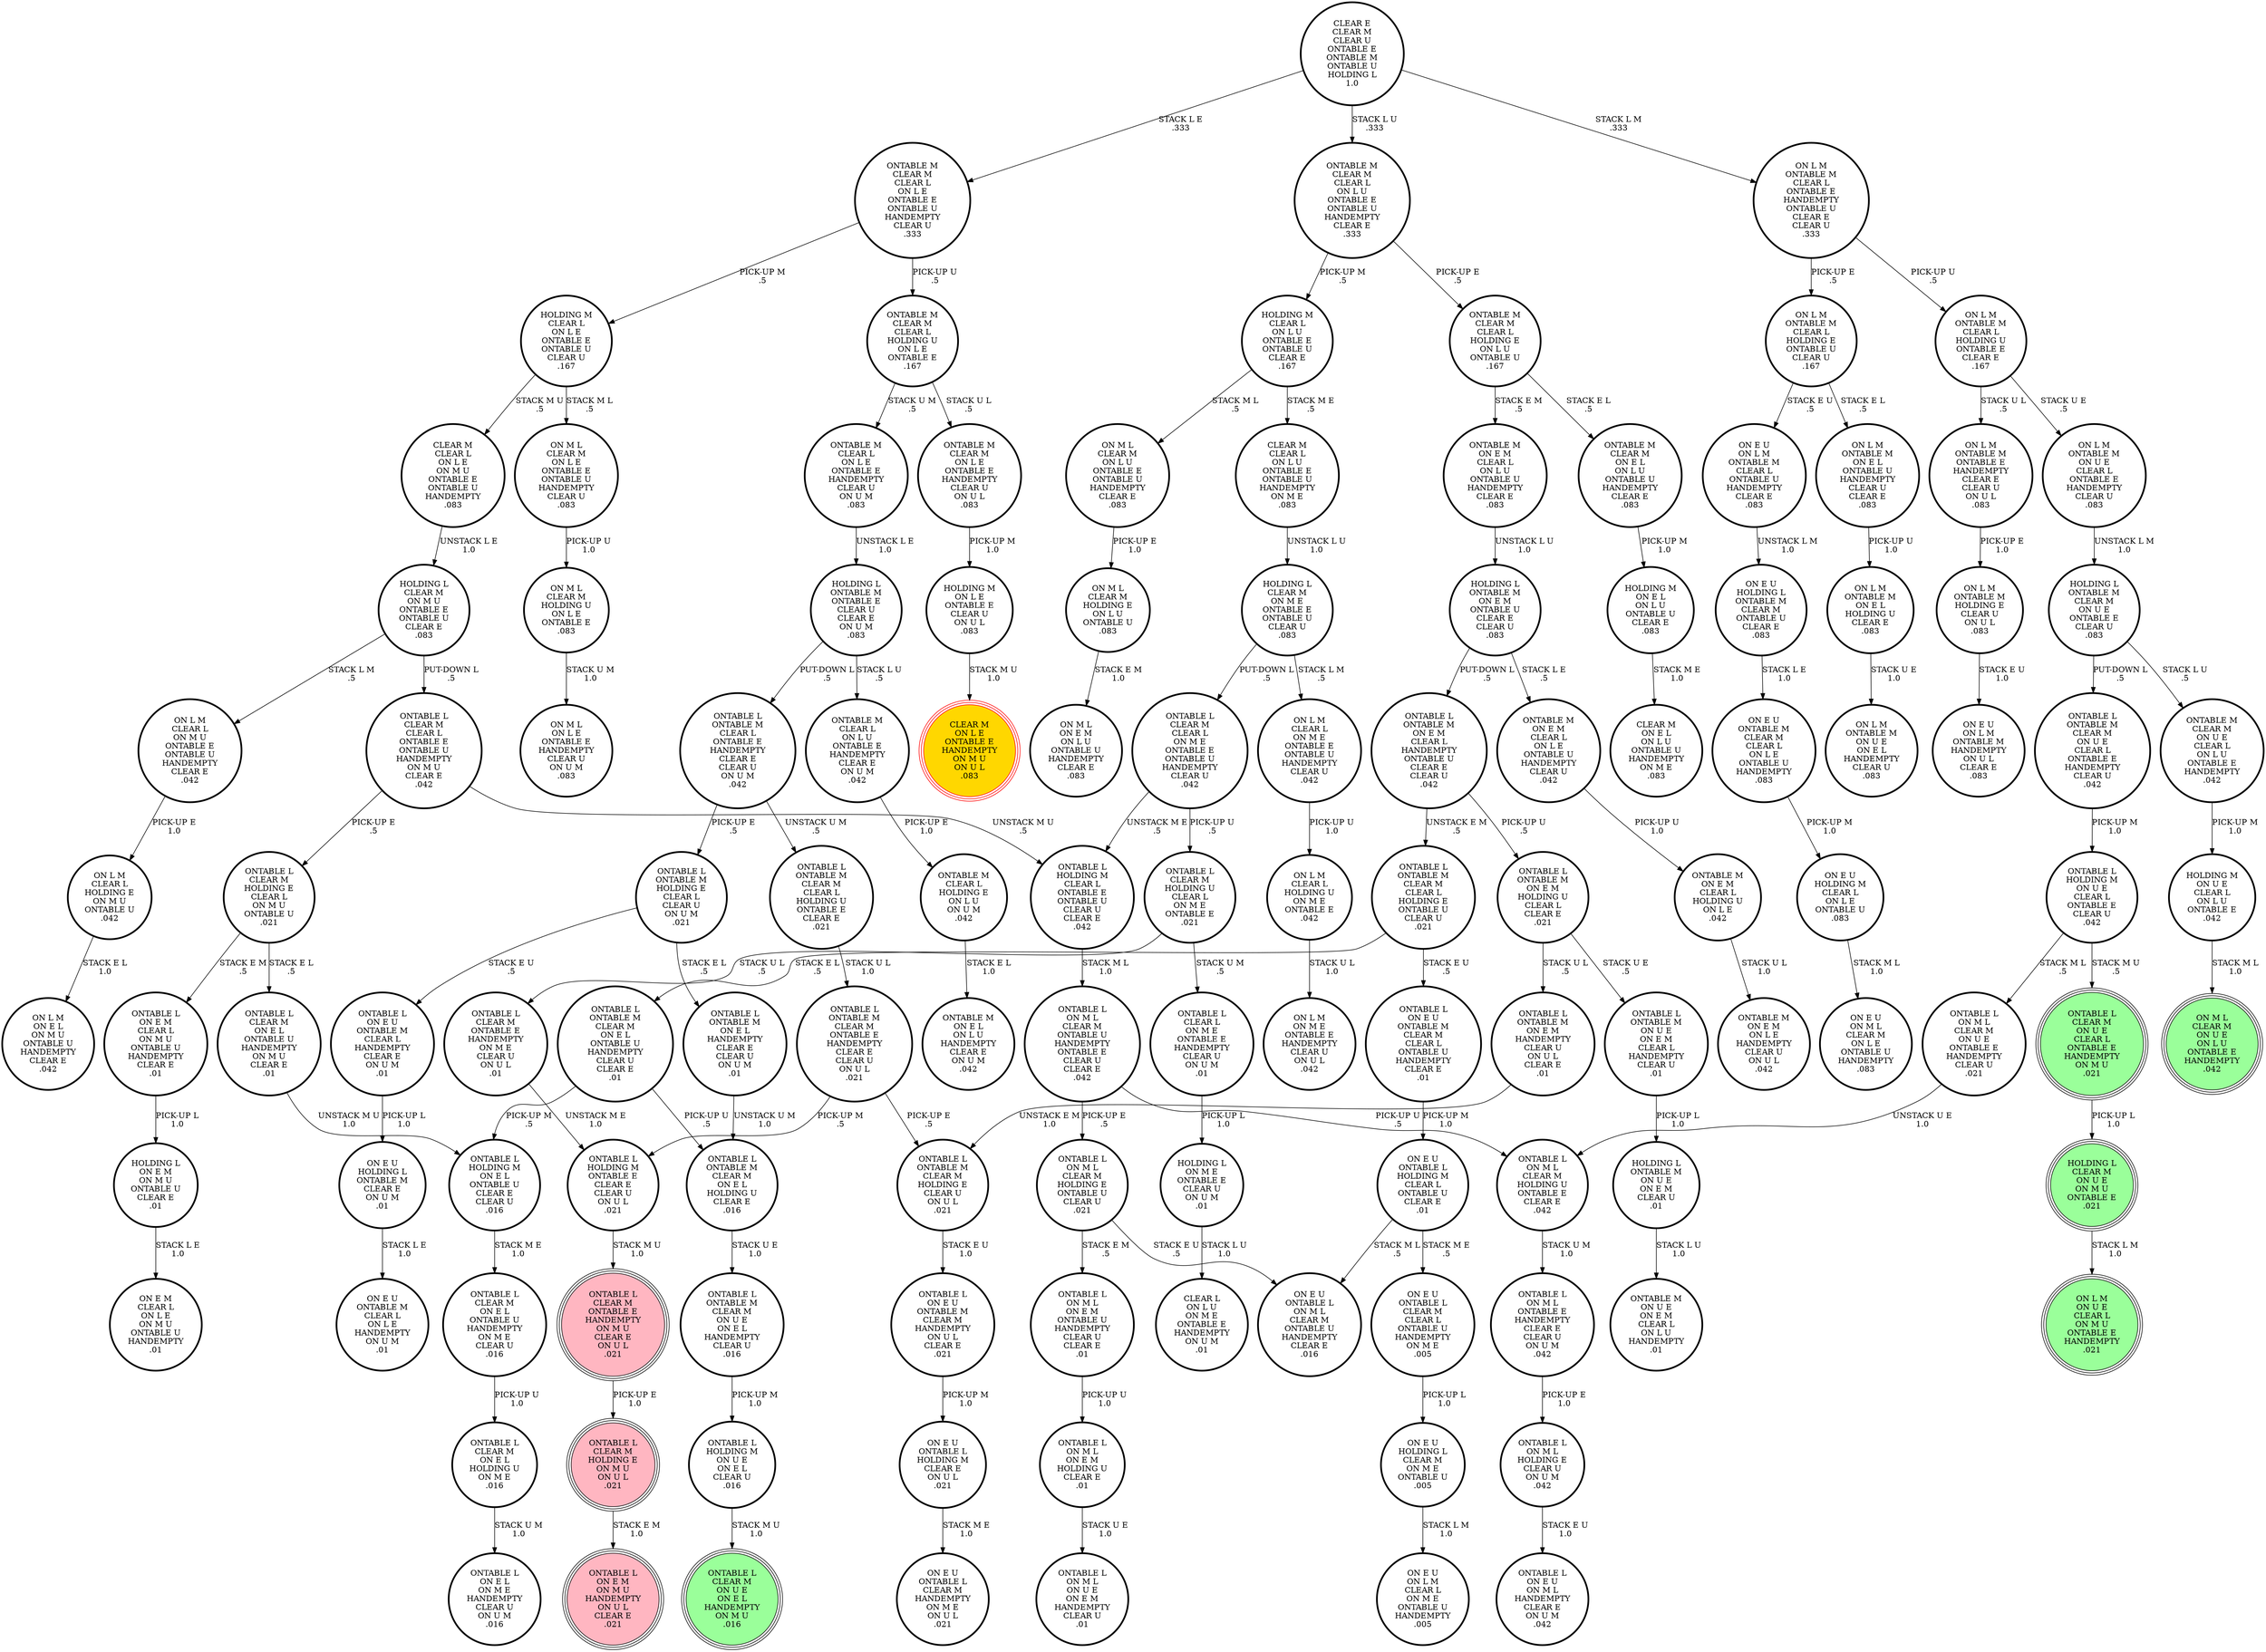 digraph {
"ONTABLE L\nCLEAR M\nCLEAR L\nONTABLE E\nONTABLE U\nHANDEMPTY\nON M U\nCLEAR E\n.042\n" -> "ONTABLE L\nHOLDING M\nCLEAR L\nONTABLE E\nONTABLE U\nCLEAR U\nCLEAR E\n.042\n"[label="UNSTACK M U\n.5\n"];
"ONTABLE L\nCLEAR M\nCLEAR L\nONTABLE E\nONTABLE U\nHANDEMPTY\nON M U\nCLEAR E\n.042\n" -> "ONTABLE L\nCLEAR M\nHOLDING E\nCLEAR L\nON M U\nONTABLE U\n.021\n"[label="PICK-UP E\n.5\n"];
"ONTABLE M\nCLEAR M\nCLEAR L\nHOLDING E\nON L U\nONTABLE U\n.167\n" -> "ONTABLE M\nON E M\nCLEAR L\nON L U\nONTABLE U\nHANDEMPTY\nCLEAR E\n.083\n"[label="STACK E M\n.5\n"];
"ONTABLE M\nCLEAR M\nCLEAR L\nHOLDING E\nON L U\nONTABLE U\n.167\n" -> "ONTABLE M\nCLEAR M\nON E L\nON L U\nONTABLE U\nHANDEMPTY\nCLEAR E\n.083\n"[label="STACK E L\n.5\n"];
"HOLDING L\nONTABLE M\nONTABLE E\nCLEAR U\nCLEAR E\nON U M\n.083\n" -> "ONTABLE M\nCLEAR L\nON L U\nONTABLE E\nHANDEMPTY\nCLEAR E\nON U M\n.042\n"[label="STACK L U\n.5\n"];
"HOLDING L\nONTABLE M\nONTABLE E\nCLEAR U\nCLEAR E\nON U M\n.083\n" -> "ONTABLE L\nONTABLE M\nCLEAR L\nONTABLE E\nHANDEMPTY\nCLEAR E\nCLEAR U\nON U M\n.042\n"[label="PUT-DOWN L\n.5\n"];
"ONTABLE L\nONTABLE M\nON E M\nHOLDING U\nCLEAR L\nCLEAR E\n.021\n" -> "ONTABLE L\nONTABLE M\nON U E\nON E M\nCLEAR L\nHANDEMPTY\nCLEAR U\n.01\n"[label="STACK U E\n.5\n"];
"ONTABLE L\nONTABLE M\nON E M\nHOLDING U\nCLEAR L\nCLEAR E\n.021\n" -> "ONTABLE L\nONTABLE M\nON E M\nHANDEMPTY\nCLEAR U\nON U L\nCLEAR E\n.01\n"[label="STACK U L\n.5\n"];
"ONTABLE L\nHOLDING M\nON U E\nCLEAR L\nONTABLE E\nCLEAR U\n.042\n" -> "ONTABLE L\nON M L\nCLEAR M\nON U E\nONTABLE E\nHANDEMPTY\nCLEAR U\n.021\n"[label="STACK M L\n.5\n"];
"ONTABLE L\nHOLDING M\nON U E\nCLEAR L\nONTABLE E\nCLEAR U\n.042\n" -> "ONTABLE L\nCLEAR M\nON U E\nCLEAR L\nONTABLE E\nHANDEMPTY\nON M U\n.021\n"[label="STACK M U\n.5\n"];
"ON E U\nONTABLE L\nHOLDING M\nCLEAR E\nON U L\n.021\n" -> "ON E U\nONTABLE L\nCLEAR M\nHANDEMPTY\nON M E\nON U L\n.021\n"[label="STACK M E\n1.0\n"];
"ONTABLE M\nCLEAR M\nCLEAR L\nHOLDING U\nON L E\nONTABLE E\n.167\n" -> "ONTABLE M\nCLEAR L\nON L E\nONTABLE E\nHANDEMPTY\nCLEAR U\nON U M\n.083\n"[label="STACK U M\n.5\n"];
"ONTABLE M\nCLEAR M\nCLEAR L\nHOLDING U\nON L E\nONTABLE E\n.167\n" -> "ONTABLE M\nCLEAR M\nON L E\nONTABLE E\nHANDEMPTY\nCLEAR U\nON U L\n.083\n"[label="STACK U L\n.5\n"];
"CLEAR M\nCLEAR L\nON L U\nONTABLE E\nONTABLE U\nHANDEMPTY\nON M E\n.083\n" -> "HOLDING L\nCLEAR M\nON M E\nONTABLE E\nONTABLE U\nCLEAR U\n.083\n"[label="UNSTACK L U\n1.0\n"];
"ON L M\nCLEAR L\nON M U\nONTABLE E\nONTABLE U\nHANDEMPTY\nCLEAR E\n.042\n" -> "ON L M\nCLEAR L\nHOLDING E\nON M U\nONTABLE U\n.042\n"[label="PICK-UP E\n1.0\n"];
"ONTABLE L\nCLEAR M\nHOLDING E\nON M U\nON U L\n.021\n" -> "ONTABLE L\nON E M\nON M U\nHANDEMPTY\nON U L\nCLEAR E\n.021\n"[label="STACK E M\n1.0\n"];
"ONTABLE L\nON M L\nCLEAR M\nHOLDING E\nONTABLE U\nCLEAR U\n.021\n" -> "ON E U\nONTABLE L\nON M L\nCLEAR M\nONTABLE U\nHANDEMPTY\nCLEAR E\n.016\n"[label="STACK E U\n.5\n"];
"ONTABLE L\nON M L\nCLEAR M\nHOLDING E\nONTABLE U\nCLEAR U\n.021\n" -> "ONTABLE L\nON M L\nON E M\nONTABLE U\nHANDEMPTY\nCLEAR U\nCLEAR E\n.01\n"[label="STACK E M\n.5\n"];
"ON E U\nONTABLE L\nCLEAR M\nCLEAR L\nONTABLE U\nHANDEMPTY\nON M E\n.005\n" -> "ON E U\nHOLDING L\nCLEAR M\nON M E\nONTABLE U\n.005\n"[label="PICK-UP L\n1.0\n"];
"CLEAR E\nCLEAR M\nCLEAR U\nONTABLE E\nONTABLE M\nONTABLE U\nHOLDING L\n1.0\n" -> "ON L M\nONTABLE M\nCLEAR L\nONTABLE E\nHANDEMPTY\nONTABLE U\nCLEAR E\nCLEAR U\n.333\n"[label="STACK L M\n.333\n"];
"CLEAR E\nCLEAR M\nCLEAR U\nONTABLE E\nONTABLE M\nONTABLE U\nHOLDING L\n1.0\n" -> "ONTABLE M\nCLEAR M\nCLEAR L\nON L E\nONTABLE E\nONTABLE U\nHANDEMPTY\nCLEAR U\n.333\n"[label="STACK L E\n.333\n"];
"CLEAR E\nCLEAR M\nCLEAR U\nONTABLE E\nONTABLE M\nONTABLE U\nHOLDING L\n1.0\n" -> "ONTABLE M\nCLEAR M\nCLEAR L\nON L U\nONTABLE E\nONTABLE U\nHANDEMPTY\nCLEAR E\n.333\n"[label="STACK L U\n.333\n"];
"HOLDING M\nCLEAR L\nON L U\nONTABLE E\nONTABLE U\nCLEAR E\n.167\n" -> "CLEAR M\nCLEAR L\nON L U\nONTABLE E\nONTABLE U\nHANDEMPTY\nON M E\n.083\n"[label="STACK M E\n.5\n"];
"HOLDING M\nCLEAR L\nON L U\nONTABLE E\nONTABLE U\nCLEAR E\n.167\n" -> "ON M L\nCLEAR M\nON L U\nONTABLE E\nONTABLE U\nHANDEMPTY\nCLEAR E\n.083\n"[label="STACK M L\n.5\n"];
"HOLDING M\nCLEAR L\nON L E\nONTABLE E\nONTABLE U\nCLEAR U\n.167\n" -> "CLEAR M\nCLEAR L\nON L E\nON M U\nONTABLE E\nONTABLE U\nHANDEMPTY\n.083\n"[label="STACK M U\n.5\n"];
"HOLDING M\nCLEAR L\nON L E\nONTABLE E\nONTABLE U\nCLEAR U\n.167\n" -> "ON M L\nCLEAR M\nON L E\nONTABLE E\nONTABLE U\nHANDEMPTY\nCLEAR U\n.083\n"[label="STACK M L\n.5\n"];
"ON L M\nONTABLE M\nHOLDING E\nCLEAR U\nON U L\n.083\n" -> "ON E U\nON L M\nONTABLE M\nHANDEMPTY\nON U L\nCLEAR E\n.083\n"[label="STACK E U\n1.0\n"];
"ON M L\nCLEAR M\nON L U\nONTABLE E\nONTABLE U\nHANDEMPTY\nCLEAR E\n.083\n" -> "ON M L\nCLEAR M\nHOLDING E\nON L U\nONTABLE U\n.083\n"[label="PICK-UP E\n1.0\n"];
"ONTABLE M\nCLEAR M\nON U E\nCLEAR L\nON L U\nONTABLE E\nHANDEMPTY\n.042\n" -> "HOLDING M\nON U E\nCLEAR L\nON L U\nONTABLE E\n.042\n"[label="PICK-UP M\n1.0\n"];
"ON L M\nONTABLE M\nCLEAR L\nHOLDING E\nONTABLE U\nCLEAR U\n.167\n" -> "ON E U\nON L M\nONTABLE M\nCLEAR L\nONTABLE U\nHANDEMPTY\nCLEAR E\n.083\n"[label="STACK E U\n.5\n"];
"ON L M\nONTABLE M\nCLEAR L\nHOLDING E\nONTABLE U\nCLEAR U\n.167\n" -> "ON L M\nONTABLE M\nON E L\nONTABLE U\nHANDEMPTY\nCLEAR U\nCLEAR E\n.083\n"[label="STACK E L\n.5\n"];
"CLEAR M\nCLEAR L\nON L E\nON M U\nONTABLE E\nONTABLE U\nHANDEMPTY\n.083\n" -> "HOLDING L\nCLEAR M\nON M U\nONTABLE E\nONTABLE U\nCLEAR E\n.083\n"[label="UNSTACK L E\n1.0\n"];
"ONTABLE L\nHOLDING M\nONTABLE E\nCLEAR E\nCLEAR U\nON U L\n.021\n" -> "ONTABLE L\nCLEAR M\nONTABLE E\nHANDEMPTY\nON M U\nCLEAR E\nON U L\n.021\n"[label="STACK M U\n1.0\n"];
"ONTABLE M\nCLEAR L\nHOLDING E\nON L U\nON U M\n.042\n" -> "ONTABLE M\nON E L\nON L U\nHANDEMPTY\nCLEAR E\nON U M\n.042\n"[label="STACK E L\n1.0\n"];
"ONTABLE L\nONTABLE M\nCLEAR M\nCLEAR L\nHOLDING E\nONTABLE U\nCLEAR U\n.021\n" -> "ONTABLE L\nON E U\nONTABLE M\nCLEAR M\nCLEAR L\nONTABLE U\nHANDEMPTY\nCLEAR E\n.01\n"[label="STACK E U\n.5\n"];
"ONTABLE L\nONTABLE M\nCLEAR M\nCLEAR L\nHOLDING E\nONTABLE U\nCLEAR U\n.021\n" -> "ONTABLE L\nONTABLE M\nCLEAR M\nON E L\nONTABLE U\nHANDEMPTY\nCLEAR U\nCLEAR E\n.01\n"[label="STACK E L\n.5\n"];
"ON E U\nHOLDING L\nONTABLE M\nCLEAR E\nON U M\n.01\n" -> "ON E U\nONTABLE M\nCLEAR L\nON L E\nHANDEMPTY\nON U M\n.01\n"[label="STACK L E\n1.0\n"];
"HOLDING L\nONTABLE M\nON E M\nONTABLE U\nCLEAR E\nCLEAR U\n.083\n" -> "ONTABLE M\nON E M\nCLEAR L\nON L E\nONTABLE U\nHANDEMPTY\nCLEAR U\n.042\n"[label="STACK L E\n.5\n"];
"HOLDING L\nONTABLE M\nON E M\nONTABLE U\nCLEAR E\nCLEAR U\n.083\n" -> "ONTABLE L\nONTABLE M\nON E M\nCLEAR L\nHANDEMPTY\nONTABLE U\nCLEAR E\nCLEAR U\n.042\n"[label="PUT-DOWN L\n.5\n"];
"ON M L\nCLEAR M\nHOLDING E\nON L U\nONTABLE U\n.083\n" -> "ON M L\nON E M\nON L U\nONTABLE U\nHANDEMPTY\nCLEAR E\n.083\n"[label="STACK E M\n1.0\n"];
"ONTABLE L\nON M L\nON E M\nONTABLE U\nHANDEMPTY\nCLEAR U\nCLEAR E\n.01\n" -> "ONTABLE L\nON M L\nON E M\nHOLDING U\nCLEAR E\n.01\n"[label="PICK-UP U\n1.0\n"];
"ON L M\nONTABLE M\nCLEAR L\nHOLDING U\nONTABLE E\nCLEAR E\n.167\n" -> "ON L M\nONTABLE M\nONTABLE E\nHANDEMPTY\nCLEAR E\nCLEAR U\nON U L\n.083\n"[label="STACK U L\n.5\n"];
"ON L M\nONTABLE M\nCLEAR L\nHOLDING U\nONTABLE E\nCLEAR E\n.167\n" -> "ON L M\nONTABLE M\nON U E\nCLEAR L\nONTABLE E\nHANDEMPTY\nCLEAR U\n.083\n"[label="STACK U E\n.5\n"];
"HOLDING L\nONTABLE M\nON U E\nON E M\nCLEAR U\n.01\n" -> "ONTABLE M\nON U E\nON E M\nCLEAR L\nON L U\nHANDEMPTY\n.01\n"[label="STACK L U\n1.0\n"];
"ONTABLE M\nCLEAR M\nON E L\nON L U\nONTABLE U\nHANDEMPTY\nCLEAR E\n.083\n" -> "HOLDING M\nON E L\nON L U\nONTABLE U\nCLEAR E\n.083\n"[label="PICK-UP M\n1.0\n"];
"ON L M\nONTABLE M\nON E L\nONTABLE U\nHANDEMPTY\nCLEAR U\nCLEAR E\n.083\n" -> "ON L M\nONTABLE M\nON E L\nHOLDING U\nCLEAR E\n.083\n"[label="PICK-UP U\n1.0\n"];
"ONTABLE L\nON E M\nCLEAR L\nON M U\nONTABLE U\nHANDEMPTY\nCLEAR E\n.01\n" -> "HOLDING L\nON E M\nON M U\nONTABLE U\nCLEAR E\n.01\n"[label="PICK-UP L\n1.0\n"];
"ONTABLE L\nCLEAR M\nON U E\nCLEAR L\nONTABLE E\nHANDEMPTY\nON M U\n.021\n" -> "HOLDING L\nCLEAR M\nON U E\nON M U\nONTABLE E\n.021\n"[label="PICK-UP L\n1.0\n"];
"ON L M\nCLEAR L\nON M E\nONTABLE E\nONTABLE U\nHANDEMPTY\nCLEAR U\n.042\n" -> "ON L M\nCLEAR L\nHOLDING U\nON M E\nONTABLE E\n.042\n"[label="PICK-UP U\n1.0\n"];
"ONTABLE L\nON E U\nONTABLE M\nCLEAR M\nCLEAR L\nONTABLE U\nHANDEMPTY\nCLEAR E\n.01\n" -> "ON E U\nONTABLE L\nHOLDING M\nCLEAR L\nONTABLE U\nCLEAR E\n.01\n"[label="PICK-UP M\n1.0\n"];
"ONTABLE L\nCLEAR M\nONTABLE E\nHANDEMPTY\nON M U\nCLEAR E\nON U L\n.021\n" -> "ONTABLE L\nCLEAR M\nHOLDING E\nON M U\nON U L\n.021\n"[label="PICK-UP E\n1.0\n"];
"ONTABLE L\nON M L\nON E M\nHOLDING U\nCLEAR E\n.01\n" -> "ONTABLE L\nON M L\nON U E\nON E M\nHANDEMPTY\nCLEAR U\n.01\n"[label="STACK U E\n1.0\n"];
"ONTABLE L\nHOLDING M\nCLEAR L\nONTABLE E\nONTABLE U\nCLEAR U\nCLEAR E\n.042\n" -> "ONTABLE L\nON M L\nCLEAR M\nONTABLE U\nHANDEMPTY\nONTABLE E\nCLEAR U\nCLEAR E\n.042\n"[label="STACK M L\n1.0\n"];
"ONTABLE L\nON M L\nCLEAR M\nHOLDING U\nONTABLE E\nCLEAR E\n.042\n" -> "ONTABLE L\nON M L\nONTABLE E\nHANDEMPTY\nCLEAR E\nCLEAR U\nON U M\n.042\n"[label="STACK U M\n1.0\n"];
"ONTABLE M\nON E M\nCLEAR L\nON L U\nONTABLE U\nHANDEMPTY\nCLEAR E\n.083\n" -> "HOLDING L\nONTABLE M\nON E M\nONTABLE U\nCLEAR E\nCLEAR U\n.083\n"[label="UNSTACK L U\n1.0\n"];
"ONTABLE L\nON M L\nCLEAR M\nON U E\nONTABLE E\nHANDEMPTY\nCLEAR U\n.021\n" -> "ONTABLE L\nON M L\nCLEAR M\nHOLDING U\nONTABLE E\nCLEAR E\n.042\n"[label="UNSTACK U E\n1.0\n"];
"HOLDING L\nON E M\nON M U\nONTABLE U\nCLEAR E\n.01\n" -> "ON E M\nCLEAR L\nON L E\nON M U\nONTABLE U\nHANDEMPTY\n.01\n"[label="STACK L E\n1.0\n"];
"ONTABLE L\nHOLDING M\nON E L\nONTABLE U\nCLEAR E\nCLEAR U\n.016\n" -> "ONTABLE L\nCLEAR M\nON E L\nONTABLE U\nHANDEMPTY\nON M E\nCLEAR U\n.016\n"[label="STACK M E\n1.0\n"];
"ONTABLE L\nCLEAR M\nON E L\nHOLDING U\nON M E\n.016\n" -> "ONTABLE L\nON E L\nON M E\nHANDEMPTY\nCLEAR U\nON U M\n.016\n"[label="STACK U M\n1.0\n"];
"ON E U\nHOLDING L\nCLEAR M\nON M E\nONTABLE U\n.005\n" -> "ON E U\nON L M\nCLEAR L\nON M E\nONTABLE U\nHANDEMPTY\n.005\n"[label="STACK L M\n1.0\n"];
"ONTABLE L\nCLEAR M\nHOLDING U\nCLEAR L\nON M E\nONTABLE E\n.021\n" -> "ONTABLE L\nCLEAR L\nON M E\nONTABLE E\nHANDEMPTY\nCLEAR U\nON U M\n.01\n"[label="STACK U M\n.5\n"];
"ONTABLE L\nCLEAR M\nHOLDING U\nCLEAR L\nON M E\nONTABLE E\n.021\n" -> "ONTABLE L\nCLEAR M\nONTABLE E\nHANDEMPTY\nON M E\nCLEAR U\nON U L\n.01\n"[label="STACK U L\n.5\n"];
"ON E U\nONTABLE L\nHOLDING M\nCLEAR L\nONTABLE U\nCLEAR E\n.01\n" -> "ON E U\nONTABLE L\nON M L\nCLEAR M\nONTABLE U\nHANDEMPTY\nCLEAR E\n.016\n"[label="STACK M L\n.5\n"];
"ON E U\nONTABLE L\nHOLDING M\nCLEAR L\nONTABLE U\nCLEAR E\n.01\n" -> "ON E U\nONTABLE L\nCLEAR M\nCLEAR L\nONTABLE U\nHANDEMPTY\nON M E\n.005\n"[label="STACK M E\n.5\n"];
"HOLDING M\nON U E\nCLEAR L\nON L U\nONTABLE E\n.042\n" -> "ON M L\nCLEAR M\nON U E\nON L U\nONTABLE E\nHANDEMPTY\n.042\n"[label="STACK M L\n1.0\n"];
"HOLDING L\nCLEAR M\nON M E\nONTABLE E\nONTABLE U\nCLEAR U\n.083\n" -> "ON L M\nCLEAR L\nON M E\nONTABLE E\nONTABLE U\nHANDEMPTY\nCLEAR U\n.042\n"[label="STACK L M\n.5\n"];
"HOLDING L\nCLEAR M\nON M E\nONTABLE E\nONTABLE U\nCLEAR U\n.083\n" -> "ONTABLE L\nCLEAR M\nCLEAR L\nON M E\nONTABLE E\nONTABLE U\nHANDEMPTY\nCLEAR U\n.042\n"[label="PUT-DOWN L\n.5\n"];
"ONTABLE L\nCLEAR M\nCLEAR L\nON M E\nONTABLE E\nONTABLE U\nHANDEMPTY\nCLEAR U\n.042\n" -> "ONTABLE L\nHOLDING M\nCLEAR L\nONTABLE E\nONTABLE U\nCLEAR U\nCLEAR E\n.042\n"[label="UNSTACK M E\n.5\n"];
"ONTABLE L\nCLEAR M\nCLEAR L\nON M E\nONTABLE E\nONTABLE U\nHANDEMPTY\nCLEAR U\n.042\n" -> "ONTABLE L\nCLEAR M\nHOLDING U\nCLEAR L\nON M E\nONTABLE E\n.021\n"[label="PICK-UP U\n.5\n"];
"HOLDING L\nONTABLE M\nCLEAR M\nON U E\nONTABLE E\nCLEAR U\n.083\n" -> "ONTABLE M\nCLEAR M\nON U E\nCLEAR L\nON L U\nONTABLE E\nHANDEMPTY\n.042\n"[label="STACK L U\n.5\n"];
"HOLDING L\nONTABLE M\nCLEAR M\nON U E\nONTABLE E\nCLEAR U\n.083\n" -> "ONTABLE L\nONTABLE M\nCLEAR M\nON U E\nCLEAR L\nONTABLE E\nHANDEMPTY\nCLEAR U\n.042\n"[label="PUT-DOWN L\n.5\n"];
"ONTABLE M\nCLEAR L\nON L U\nONTABLE E\nHANDEMPTY\nCLEAR E\nON U M\n.042\n" -> "ONTABLE M\nCLEAR L\nHOLDING E\nON L U\nON U M\n.042\n"[label="PICK-UP E\n1.0\n"];
"ONTABLE L\nCLEAR M\nHOLDING E\nCLEAR L\nON M U\nONTABLE U\n.021\n" -> "ONTABLE L\nON E M\nCLEAR L\nON M U\nONTABLE U\nHANDEMPTY\nCLEAR E\n.01\n"[label="STACK E M\n.5\n"];
"ONTABLE L\nCLEAR M\nHOLDING E\nCLEAR L\nON M U\nONTABLE U\n.021\n" -> "ONTABLE L\nCLEAR M\nON E L\nONTABLE U\nHANDEMPTY\nON M U\nCLEAR E\n.01\n"[label="STACK E L\n.5\n"];
"HOLDING L\nCLEAR M\nON M U\nONTABLE E\nONTABLE U\nCLEAR E\n.083\n" -> "ON L M\nCLEAR L\nON M U\nONTABLE E\nONTABLE U\nHANDEMPTY\nCLEAR E\n.042\n"[label="STACK L M\n.5\n"];
"HOLDING L\nCLEAR M\nON M U\nONTABLE E\nONTABLE U\nCLEAR E\n.083\n" -> "ONTABLE L\nCLEAR M\nCLEAR L\nONTABLE E\nONTABLE U\nHANDEMPTY\nON M U\nCLEAR E\n.042\n"[label="PUT-DOWN L\n.5\n"];
"ONTABLE M\nCLEAR M\nCLEAR L\nON L U\nONTABLE E\nONTABLE U\nHANDEMPTY\nCLEAR E\n.333\n" -> "HOLDING M\nCLEAR L\nON L U\nONTABLE E\nONTABLE U\nCLEAR E\n.167\n"[label="PICK-UP M\n.5\n"];
"ONTABLE M\nCLEAR M\nCLEAR L\nON L U\nONTABLE E\nONTABLE U\nHANDEMPTY\nCLEAR E\n.333\n" -> "ONTABLE M\nCLEAR M\nCLEAR L\nHOLDING E\nON L U\nONTABLE U\n.167\n"[label="PICK-UP E\n.5\n"];
"ONTABLE L\nONTABLE M\nCLEAR L\nONTABLE E\nHANDEMPTY\nCLEAR E\nCLEAR U\nON U M\n.042\n" -> "ONTABLE L\nONTABLE M\nCLEAR M\nCLEAR L\nHOLDING U\nONTABLE E\nCLEAR E\n.021\n"[label="UNSTACK U M\n.5\n"];
"ONTABLE L\nONTABLE M\nCLEAR L\nONTABLE E\nHANDEMPTY\nCLEAR E\nCLEAR U\nON U M\n.042\n" -> "ONTABLE L\nONTABLE M\nHOLDING E\nCLEAR L\nCLEAR U\nON U M\n.021\n"[label="PICK-UP E\n.5\n"];
"ONTABLE L\nCLEAR M\nON E L\nONTABLE U\nHANDEMPTY\nON M U\nCLEAR E\n.01\n" -> "ONTABLE L\nHOLDING M\nON E L\nONTABLE U\nCLEAR E\nCLEAR U\n.016\n"[label="UNSTACK M U\n1.0\n"];
"ON L M\nONTABLE M\nCLEAR L\nONTABLE E\nHANDEMPTY\nONTABLE U\nCLEAR E\nCLEAR U\n.333\n" -> "ON L M\nONTABLE M\nCLEAR L\nHOLDING E\nONTABLE U\nCLEAR U\n.167\n"[label="PICK-UP E\n.5\n"];
"ON L M\nONTABLE M\nCLEAR L\nONTABLE E\nHANDEMPTY\nONTABLE U\nCLEAR E\nCLEAR U\n.333\n" -> "ON L M\nONTABLE M\nCLEAR L\nHOLDING U\nONTABLE E\nCLEAR E\n.167\n"[label="PICK-UP U\n.5\n"];
"ON E U\nHOLDING M\nCLEAR L\nON L E\nONTABLE U\n.083\n" -> "ON E U\nON M L\nCLEAR M\nON L E\nONTABLE U\nHANDEMPTY\n.083\n"[label="STACK M L\n1.0\n"];
"ONTABLE L\nONTABLE M\nON E L\nHANDEMPTY\nCLEAR E\nCLEAR U\nON U M\n.01\n" -> "ONTABLE L\nONTABLE M\nCLEAR M\nON E L\nHOLDING U\nCLEAR E\n.016\n"[label="UNSTACK U M\n1.0\n"];
"ONTABLE L\nON M L\nHOLDING E\nCLEAR U\nON U M\n.042\n" -> "ONTABLE L\nON E U\nON M L\nHANDEMPTY\nCLEAR E\nON U M\n.042\n"[label="STACK E U\n1.0\n"];
"ONTABLE L\nONTABLE M\nON E M\nCLEAR L\nHANDEMPTY\nONTABLE U\nCLEAR E\nCLEAR U\n.042\n" -> "ONTABLE L\nONTABLE M\nON E M\nHOLDING U\nCLEAR L\nCLEAR E\n.021\n"[label="PICK-UP U\n.5\n"];
"ONTABLE L\nONTABLE M\nON E M\nCLEAR L\nHANDEMPTY\nONTABLE U\nCLEAR E\nCLEAR U\n.042\n" -> "ONTABLE L\nONTABLE M\nCLEAR M\nCLEAR L\nHOLDING E\nONTABLE U\nCLEAR U\n.021\n"[label="UNSTACK E M\n.5\n"];
"ONTABLE M\nON E M\nCLEAR L\nON L E\nONTABLE U\nHANDEMPTY\nCLEAR U\n.042\n" -> "ONTABLE M\nON E M\nCLEAR L\nHOLDING U\nON L E\n.042\n"[label="PICK-UP U\n1.0\n"];
"ONTABLE L\nCLEAR M\nONTABLE E\nHANDEMPTY\nON M E\nCLEAR U\nON U L\n.01\n" -> "ONTABLE L\nHOLDING M\nONTABLE E\nCLEAR E\nCLEAR U\nON U L\n.021\n"[label="UNSTACK M E\n1.0\n"];
"ON L M\nONTABLE M\nONTABLE E\nHANDEMPTY\nCLEAR E\nCLEAR U\nON U L\n.083\n" -> "ON L M\nONTABLE M\nHOLDING E\nCLEAR U\nON U L\n.083\n"[label="PICK-UP E\n1.0\n"];
"ON M L\nCLEAR M\nON L E\nONTABLE E\nONTABLE U\nHANDEMPTY\nCLEAR U\n.083\n" -> "ON M L\nCLEAR M\nHOLDING U\nON L E\nONTABLE E\n.083\n"[label="PICK-UP U\n1.0\n"];
"ONTABLE L\nON M L\nCLEAR M\nONTABLE U\nHANDEMPTY\nONTABLE E\nCLEAR U\nCLEAR E\n.042\n" -> "ONTABLE L\nON M L\nCLEAR M\nHOLDING E\nONTABLE U\nCLEAR U\n.021\n"[label="PICK-UP E\n.5\n"];
"ONTABLE L\nON M L\nCLEAR M\nONTABLE U\nHANDEMPTY\nONTABLE E\nCLEAR U\nCLEAR E\n.042\n" -> "ONTABLE L\nON M L\nCLEAR M\nHOLDING U\nONTABLE E\nCLEAR E\n.042\n"[label="PICK-UP U\n.5\n"];
"ON L M\nCLEAR L\nHOLDING U\nON M E\nONTABLE E\n.042\n" -> "ON L M\nON M E\nONTABLE E\nHANDEMPTY\nCLEAR U\nON U L\n.042\n"[label="STACK U L\n1.0\n"];
"ONTABLE L\nON E U\nONTABLE M\nCLEAR M\nHANDEMPTY\nON U L\nCLEAR E\n.021\n" -> "ON E U\nONTABLE L\nHOLDING M\nCLEAR E\nON U L\n.021\n"[label="PICK-UP M\n1.0\n"];
"ONTABLE M\nCLEAR L\nON L E\nONTABLE E\nHANDEMPTY\nCLEAR U\nON U M\n.083\n" -> "HOLDING L\nONTABLE M\nONTABLE E\nCLEAR U\nCLEAR E\nON U M\n.083\n"[label="UNSTACK L E\n1.0\n"];
"ONTABLE M\nCLEAR M\nON L E\nONTABLE E\nHANDEMPTY\nCLEAR U\nON U L\n.083\n" -> "HOLDING M\nON L E\nONTABLE E\nCLEAR U\nON U L\n.083\n"[label="PICK-UP M\n1.0\n"];
"ONTABLE L\nCLEAR L\nON M E\nONTABLE E\nHANDEMPTY\nCLEAR U\nON U M\n.01\n" -> "HOLDING L\nON M E\nONTABLE E\nCLEAR U\nON U M\n.01\n"[label="PICK-UP L\n1.0\n"];
"ONTABLE L\nONTABLE M\nHOLDING E\nCLEAR L\nCLEAR U\nON U M\n.021\n" -> "ONTABLE L\nON E U\nONTABLE M\nCLEAR L\nHANDEMPTY\nCLEAR E\nON U M\n.01\n"[label="STACK E U\n.5\n"];
"ONTABLE L\nONTABLE M\nHOLDING E\nCLEAR L\nCLEAR U\nON U M\n.021\n" -> "ONTABLE L\nONTABLE M\nON E L\nHANDEMPTY\nCLEAR E\nCLEAR U\nON U M\n.01\n"[label="STACK E L\n.5\n"];
"ON L M\nONTABLE M\nON E L\nHOLDING U\nCLEAR E\n.083\n" -> "ON L M\nONTABLE M\nON U E\nON E L\nHANDEMPTY\nCLEAR U\n.083\n"[label="STACK U E\n1.0\n"];
"ONTABLE L\nONTABLE M\nON U E\nON E M\nCLEAR L\nHANDEMPTY\nCLEAR U\n.01\n" -> "HOLDING L\nONTABLE M\nON U E\nON E M\nCLEAR U\n.01\n"[label="PICK-UP L\n1.0\n"];
"ON L M\nONTABLE M\nON U E\nCLEAR L\nONTABLE E\nHANDEMPTY\nCLEAR U\n.083\n" -> "HOLDING L\nONTABLE M\nCLEAR M\nON U E\nONTABLE E\nCLEAR U\n.083\n"[label="UNSTACK L M\n1.0\n"];
"ON E U\nONTABLE M\nCLEAR M\nCLEAR L\nON L E\nONTABLE U\nHANDEMPTY\n.083\n" -> "ON E U\nHOLDING M\nCLEAR L\nON L E\nONTABLE U\n.083\n"[label="PICK-UP M\n1.0\n"];
"ONTABLE L\nHOLDING M\nON U E\nON E L\nCLEAR U\n.016\n" -> "ONTABLE L\nCLEAR M\nON U E\nON E L\nHANDEMPTY\nON M U\n.016\n"[label="STACK M U\n1.0\n"];
"ONTABLE L\nONTABLE M\nCLEAR M\nON U E\nCLEAR L\nONTABLE E\nHANDEMPTY\nCLEAR U\n.042\n" -> "ONTABLE L\nHOLDING M\nON U E\nCLEAR L\nONTABLE E\nCLEAR U\n.042\n"[label="PICK-UP M\n1.0\n"];
"ONTABLE L\nONTABLE M\nCLEAR M\nONTABLE E\nHANDEMPTY\nCLEAR E\nCLEAR U\nON U L\n.021\n" -> "ONTABLE L\nONTABLE M\nCLEAR M\nHOLDING E\nCLEAR U\nON U L\n.021\n"[label="PICK-UP E\n.5\n"];
"ONTABLE L\nONTABLE M\nCLEAR M\nONTABLE E\nHANDEMPTY\nCLEAR E\nCLEAR U\nON U L\n.021\n" -> "ONTABLE L\nHOLDING M\nONTABLE E\nCLEAR E\nCLEAR U\nON U L\n.021\n"[label="PICK-UP M\n.5\n"];
"ON E U\nHOLDING L\nONTABLE M\nCLEAR M\nONTABLE U\nCLEAR E\n.083\n" -> "ON E U\nONTABLE M\nCLEAR M\nCLEAR L\nON L E\nONTABLE U\nHANDEMPTY\n.083\n"[label="STACK L E\n1.0\n"];
"HOLDING M\nON E L\nON L U\nONTABLE U\nCLEAR E\n.083\n" -> "CLEAR M\nON E L\nON L U\nONTABLE U\nHANDEMPTY\nON M E\n.083\n"[label="STACK M E\n1.0\n"];
"ON M L\nCLEAR M\nHOLDING U\nON L E\nONTABLE E\n.083\n" -> "ON M L\nON L E\nONTABLE E\nHANDEMPTY\nCLEAR U\nON U M\n.083\n"[label="STACK U M\n1.0\n"];
"ONTABLE L\nONTABLE M\nCLEAR M\nON U E\nON E L\nHANDEMPTY\nCLEAR U\n.016\n" -> "ONTABLE L\nHOLDING M\nON U E\nON E L\nCLEAR U\n.016\n"[label="PICK-UP M\n1.0\n"];
"HOLDING M\nON L E\nONTABLE E\nCLEAR U\nON U L\n.083\n" -> "CLEAR M\nON L E\nONTABLE E\nHANDEMPTY\nON M U\nON U L\n.083\n"[label="STACK M U\n1.0\n"];
"ON L M\nCLEAR L\nHOLDING E\nON M U\nONTABLE U\n.042\n" -> "ON L M\nON E L\nON M U\nONTABLE U\nHANDEMPTY\nCLEAR E\n.042\n"[label="STACK E L\n1.0\n"];
"ONTABLE L\nONTABLE M\nCLEAR M\nCLEAR L\nHOLDING U\nONTABLE E\nCLEAR E\n.021\n" -> "ONTABLE L\nONTABLE M\nCLEAR M\nONTABLE E\nHANDEMPTY\nCLEAR E\nCLEAR U\nON U L\n.021\n"[label="STACK U L\n1.0\n"];
"ONTABLE M\nON E M\nCLEAR L\nHOLDING U\nON L E\n.042\n" -> "ONTABLE M\nON E M\nON L E\nHANDEMPTY\nCLEAR U\nON U L\n.042\n"[label="STACK U L\n1.0\n"];
"ONTABLE L\nONTABLE M\nCLEAR M\nHOLDING E\nCLEAR U\nON U L\n.021\n" -> "ONTABLE L\nON E U\nONTABLE M\nCLEAR M\nHANDEMPTY\nON U L\nCLEAR E\n.021\n"[label="STACK E U\n1.0\n"];
"HOLDING L\nON M E\nONTABLE E\nCLEAR U\nON U M\n.01\n" -> "CLEAR L\nON L U\nON M E\nONTABLE E\nHANDEMPTY\nON U M\n.01\n"[label="STACK L U\n1.0\n"];
"ONTABLE L\nONTABLE M\nCLEAR M\nON E L\nONTABLE U\nHANDEMPTY\nCLEAR U\nCLEAR E\n.01\n" -> "ONTABLE L\nHOLDING M\nON E L\nONTABLE U\nCLEAR E\nCLEAR U\n.016\n"[label="PICK-UP M\n.5\n"];
"ONTABLE L\nONTABLE M\nCLEAR M\nON E L\nONTABLE U\nHANDEMPTY\nCLEAR U\nCLEAR E\n.01\n" -> "ONTABLE L\nONTABLE M\nCLEAR M\nON E L\nHOLDING U\nCLEAR E\n.016\n"[label="PICK-UP U\n.5\n"];
"ONTABLE L\nON M L\nONTABLE E\nHANDEMPTY\nCLEAR E\nCLEAR U\nON U M\n.042\n" -> "ONTABLE L\nON M L\nHOLDING E\nCLEAR U\nON U M\n.042\n"[label="PICK-UP E\n1.0\n"];
"ONTABLE L\nONTABLE M\nCLEAR M\nON E L\nHOLDING U\nCLEAR E\n.016\n" -> "ONTABLE L\nONTABLE M\nCLEAR M\nON U E\nON E L\nHANDEMPTY\nCLEAR U\n.016\n"[label="STACK U E\n1.0\n"];
"ONTABLE L\nON E U\nONTABLE M\nCLEAR L\nHANDEMPTY\nCLEAR E\nON U M\n.01\n" -> "ON E U\nHOLDING L\nONTABLE M\nCLEAR E\nON U M\n.01\n"[label="PICK-UP L\n1.0\n"];
"ON E U\nON L M\nONTABLE M\nCLEAR L\nONTABLE U\nHANDEMPTY\nCLEAR E\n.083\n" -> "ON E U\nHOLDING L\nONTABLE M\nCLEAR M\nONTABLE U\nCLEAR E\n.083\n"[label="UNSTACK L M\n1.0\n"];
"HOLDING L\nCLEAR M\nON U E\nON M U\nONTABLE E\n.021\n" -> "ON L M\nON U E\nCLEAR L\nON M U\nONTABLE E\nHANDEMPTY\n.021\n"[label="STACK L M\n1.0\n"];
"ONTABLE L\nCLEAR M\nON E L\nONTABLE U\nHANDEMPTY\nON M E\nCLEAR U\n.016\n" -> "ONTABLE L\nCLEAR M\nON E L\nHOLDING U\nON M E\n.016\n"[label="PICK-UP U\n1.0\n"];
"ONTABLE M\nCLEAR M\nCLEAR L\nON L E\nONTABLE E\nONTABLE U\nHANDEMPTY\nCLEAR U\n.333\n" -> "HOLDING M\nCLEAR L\nON L E\nONTABLE E\nONTABLE U\nCLEAR U\n.167\n"[label="PICK-UP M\n.5\n"];
"ONTABLE M\nCLEAR M\nCLEAR L\nON L E\nONTABLE E\nONTABLE U\nHANDEMPTY\nCLEAR U\n.333\n" -> "ONTABLE M\nCLEAR M\nCLEAR L\nHOLDING U\nON L E\nONTABLE E\n.167\n"[label="PICK-UP U\n.5\n"];
"ONTABLE L\nONTABLE M\nON E M\nHANDEMPTY\nCLEAR U\nON U L\nCLEAR E\n.01\n" -> "ONTABLE L\nONTABLE M\nCLEAR M\nHOLDING E\nCLEAR U\nON U L\n.021\n"[label="UNSTACK E M\n1.0\n"];
"ON E U\nONTABLE M\nCLEAR L\nON L E\nHANDEMPTY\nON U M\n.01\n" [shape=circle, penwidth=3];
"ON L M\nON E L\nON M U\nONTABLE U\nHANDEMPTY\nCLEAR E\n.042\n" [shape=circle, penwidth=3];
"ON E U\nON L M\nCLEAR L\nON M E\nONTABLE U\nHANDEMPTY\n.005\n" [shape=circle, penwidth=3];
"ON L M\nON M E\nONTABLE E\nHANDEMPTY\nCLEAR U\nON U L\n.042\n" [shape=circle, penwidth=3];
"ON M L\nON L E\nONTABLE E\nHANDEMPTY\nCLEAR U\nON U M\n.083\n" [shape=circle, penwidth=3];
"ONTABLE L\nON E L\nON M E\nHANDEMPTY\nCLEAR U\nON U M\n.016\n" [shape=circle, penwidth=3];
"ON E U\nON M L\nCLEAR M\nON L E\nONTABLE U\nHANDEMPTY\n.083\n" [shape=circle, penwidth=3];
"ON L M\nONTABLE M\nON U E\nON E L\nHANDEMPTY\nCLEAR U\n.083\n" [shape=circle, penwidth=3];
"ON L M\nON U E\nCLEAR L\nON M U\nONTABLE E\nHANDEMPTY\n.021\n" [shape=circle, style=filled, fillcolor=palegreen1, peripheries=3];
"ONTABLE L\nON E U\nON M L\nHANDEMPTY\nCLEAR E\nON U M\n.042\n" [shape=circle, penwidth=3];
"ON E U\nONTABLE L\nON M L\nCLEAR M\nONTABLE U\nHANDEMPTY\nCLEAR E\n.016\n" [shape=circle, penwidth=3];
"CLEAR M\nON E L\nON L U\nONTABLE U\nHANDEMPTY\nON M E\n.083\n" [shape=circle, penwidth=3];
"ON E M\nCLEAR L\nON L E\nON M U\nONTABLE U\nHANDEMPTY\n.01\n" [shape=circle, penwidth=3];
"ON E U\nON L M\nONTABLE M\nHANDEMPTY\nON U L\nCLEAR E\n.083\n" [shape=circle, penwidth=3];
"CLEAR L\nON L U\nON M E\nONTABLE E\nHANDEMPTY\nON U M\n.01\n" [shape=circle, penwidth=3];
"ON M L\nCLEAR M\nON U E\nON L U\nONTABLE E\nHANDEMPTY\n.042\n" [shape=circle, style=filled, fillcolor=palegreen1, peripheries=3];
"ONTABLE M\nON U E\nON E M\nCLEAR L\nON L U\nHANDEMPTY\n.01\n" [shape=circle, penwidth=3];
"ONTABLE L\nON E M\nON M U\nHANDEMPTY\nON U L\nCLEAR E\n.021\n" [shape=circle, style=filled, fillcolor=lightpink, peripheries=3];
"ON E U\nONTABLE L\nCLEAR M\nHANDEMPTY\nON M E\nON U L\n.021\n" [shape=circle, penwidth=3];
"ONTABLE M\nON E M\nON L E\nHANDEMPTY\nCLEAR U\nON U L\n.042\n" [shape=circle, penwidth=3];
"ONTABLE L\nCLEAR M\nON U E\nON E L\nHANDEMPTY\nON M U\n.016\n" [shape=circle, style=filled, fillcolor=palegreen1, peripheries=3];
"ON M L\nON E M\nON L U\nONTABLE U\nHANDEMPTY\nCLEAR E\n.083\n" [shape=circle, penwidth=3];
"ONTABLE M\nON E L\nON L U\nHANDEMPTY\nCLEAR E\nON U M\n.042\n" [shape=circle, penwidth=3];
"CLEAR M\nON L E\nONTABLE E\nHANDEMPTY\nON M U\nON U L\n.083\n" [shape=circle, style=filled color=red, fillcolor=gold, peripheries=3];
"ONTABLE L\nON M L\nON U E\nON E M\nHANDEMPTY\nCLEAR U\n.01\n" [shape=circle, penwidth=3];
"ON M L\nCLEAR M\nON L U\nONTABLE E\nONTABLE U\nHANDEMPTY\nCLEAR E\n.083\n" [shape=circle, penwidth=3];
"HOLDING M\nCLEAR L\nON L E\nONTABLE E\nONTABLE U\nCLEAR U\n.167\n" [shape=circle, penwidth=3];
"ON E U\nONTABLE L\nCLEAR M\nCLEAR L\nONTABLE U\nHANDEMPTY\nON M E\n.005\n" [shape=circle, penwidth=3];
"ON E U\nONTABLE M\nCLEAR L\nON L E\nHANDEMPTY\nON U M\n.01\n" [shape=circle, penwidth=3];
"ON L M\nON E L\nON M U\nONTABLE U\nHANDEMPTY\nCLEAR E\n.042\n" [shape=circle, penwidth=3];
"ONTABLE L\nCLEAR M\nON E L\nONTABLE U\nHANDEMPTY\nON M E\nCLEAR U\n.016\n" [shape=circle, penwidth=3];
"ON E U\nON L M\nCLEAR L\nON M E\nONTABLE U\nHANDEMPTY\n.005\n" [shape=circle, penwidth=3];
"ON M L\nCLEAR M\nHOLDING E\nON L U\nONTABLE U\n.083\n" [shape=circle, penwidth=3];
"HOLDING L\nCLEAR M\nON M E\nONTABLE E\nONTABLE U\nCLEAR U\n.083\n" [shape=circle, penwidth=3];
"ON L M\nONTABLE M\nON E L\nONTABLE U\nHANDEMPTY\nCLEAR U\nCLEAR E\n.083\n" [shape=circle, penwidth=3];
"ON L M\nONTABLE M\nCLEAR L\nHOLDING E\nONTABLE U\nCLEAR U\n.167\n" [shape=circle, penwidth=3];
"ONTABLE L\nON M L\nCLEAR M\nHOLDING E\nONTABLE U\nCLEAR U\n.021\n" [shape=circle, penwidth=3];
"ONTABLE L\nON M L\nHOLDING E\nCLEAR U\nON U M\n.042\n" [shape=circle, penwidth=3];
"ON L M\nONTABLE M\nON U E\nCLEAR L\nONTABLE E\nHANDEMPTY\nCLEAR U\n.083\n" [shape=circle, penwidth=3];
"ONTABLE L\nON E M\nCLEAR L\nON M U\nONTABLE U\nHANDEMPTY\nCLEAR E\n.01\n" [shape=circle, penwidth=3];
"ON L M\nON M E\nONTABLE E\nHANDEMPTY\nCLEAR U\nON U L\n.042\n" [shape=circle, penwidth=3];
"ONTABLE L\nONTABLE M\nON E M\nHOLDING U\nCLEAR L\nCLEAR E\n.021\n" [shape=circle, penwidth=3];
"ONTABLE L\nHOLDING M\nON U E\nCLEAR L\nONTABLE E\nCLEAR U\n.042\n" [shape=circle, penwidth=3];
"ON M L\nCLEAR M\nHOLDING U\nON L E\nONTABLE E\n.083\n" [shape=circle, penwidth=3];
"ON M L\nON L E\nONTABLE E\nHANDEMPTY\nCLEAR U\nON U M\n.083\n" [shape=circle, penwidth=3];
"ONTABLE L\nONTABLE M\nCLEAR M\nCLEAR L\nHOLDING E\nONTABLE U\nCLEAR U\n.021\n" [shape=circle, penwidth=3];
"ONTABLE M\nCLEAR L\nON L E\nONTABLE E\nHANDEMPTY\nCLEAR U\nON U M\n.083\n" [shape=circle, penwidth=3];
"ONTABLE L\nONTABLE M\nON E M\nHANDEMPTY\nCLEAR U\nON U L\nCLEAR E\n.01\n" [shape=circle, penwidth=3];
"HOLDING L\nCLEAR M\nON U E\nON M U\nONTABLE E\n.021\n" [shape=circle, style=filled, fillcolor=palegreen1, peripheries=3];
"ONTABLE M\nCLEAR M\nCLEAR L\nHOLDING U\nON L E\nONTABLE E\n.167\n" [shape=circle, penwidth=3];
"ONTABLE L\nON E L\nON M E\nHANDEMPTY\nCLEAR U\nON U M\n.016\n" [shape=circle, penwidth=3];
"ON E U\nON M L\nCLEAR M\nON L E\nONTABLE U\nHANDEMPTY\n.083\n" [shape=circle, penwidth=3];
"HOLDING M\nON U E\nCLEAR L\nON L U\nONTABLE E\n.042\n" [shape=circle, penwidth=3];
"ON M L\nCLEAR M\nON L E\nONTABLE E\nONTABLE U\nHANDEMPTY\nCLEAR U\n.083\n" [shape=circle, penwidth=3];
"ONTABLE L\nCLEAR M\nCLEAR L\nONTABLE E\nONTABLE U\nHANDEMPTY\nON M U\nCLEAR E\n.042\n" [shape=circle, penwidth=3];
"ON L M\nONTABLE M\nON U E\nON E L\nHANDEMPTY\nCLEAR U\n.083\n" [shape=circle, penwidth=3];
"ON E U\nONTABLE L\nHOLDING M\nCLEAR L\nONTABLE U\nCLEAR E\n.01\n" [shape=circle, penwidth=3];
"ONTABLE L\nONTABLE M\nCLEAR L\nONTABLE E\nHANDEMPTY\nCLEAR E\nCLEAR U\nON U M\n.042\n" [shape=circle, penwidth=3];
"ON E U\nHOLDING L\nONTABLE M\nCLEAR E\nON U M\n.01\n" [shape=circle, penwidth=3];
"ONTABLE M\nCLEAR L\nHOLDING E\nON L U\nON U M\n.042\n" [shape=circle, penwidth=3];
"ON L M\nON U E\nCLEAR L\nON M U\nONTABLE E\nHANDEMPTY\n.021\n" [shape=circle, style=filled, fillcolor=palegreen1, peripheries=3];
"ON L M\nCLEAR L\nHOLDING U\nON M E\nONTABLE E\n.042\n" [shape=circle, penwidth=3];
"ONTABLE L\nCLEAR M\nONTABLE E\nHANDEMPTY\nON M U\nCLEAR E\nON U L\n.021\n" [shape=circle, style=filled, fillcolor=lightpink, peripheries=3];
"ON E U\nHOLDING L\nCLEAR M\nON M E\nONTABLE U\n.005\n" [shape=circle, penwidth=3];
"ONTABLE L\nON E U\nON M L\nHANDEMPTY\nCLEAR E\nON U M\n.042\n" [shape=circle, penwidth=3];
"ON E U\nONTABLE L\nON M L\nCLEAR M\nONTABLE U\nHANDEMPTY\nCLEAR E\n.016\n" [shape=circle, penwidth=3];
"ONTABLE L\nHOLDING M\nCLEAR L\nONTABLE E\nONTABLE U\nCLEAR U\nCLEAR E\n.042\n" [shape=circle, penwidth=3];
"HOLDING M\nON E L\nON L U\nONTABLE U\nCLEAR E\n.083\n" [shape=circle, penwidth=3];
"ONTABLE L\nHOLDING M\nON U E\nON E L\nCLEAR U\n.016\n" [shape=circle, penwidth=3];
"CLEAR M\nON E L\nON L U\nONTABLE U\nHANDEMPTY\nON M E\n.083\n" [shape=circle, penwidth=3];
"ONTABLE L\nON M L\nCLEAR M\nON U E\nONTABLE E\nHANDEMPTY\nCLEAR U\n.021\n" [shape=circle, penwidth=3];
"HOLDING M\nCLEAR L\nON L U\nONTABLE E\nONTABLE U\nCLEAR E\n.167\n" [shape=circle, penwidth=3];
"ONTABLE L\nONTABLE M\nCLEAR M\nONTABLE E\nHANDEMPTY\nCLEAR E\nCLEAR U\nON U L\n.021\n" [shape=circle, penwidth=3];
"ONTABLE L\nONTABLE M\nCLEAR M\nON E L\nHOLDING U\nCLEAR E\n.016\n" [shape=circle, penwidth=3];
"ON E M\nCLEAR L\nON L E\nON M U\nONTABLE U\nHANDEMPTY\n.01\n" [shape=circle, penwidth=3];
"ON E U\nON L M\nONTABLE M\nCLEAR L\nONTABLE U\nHANDEMPTY\nCLEAR E\n.083\n" [shape=circle, penwidth=3];
"ON L M\nCLEAR L\nHOLDING E\nON M U\nONTABLE U\n.042\n" [shape=circle, penwidth=3];
"ONTABLE M\nCLEAR M\nCLEAR L\nON L E\nONTABLE E\nONTABLE U\nHANDEMPTY\nCLEAR U\n.333\n" [shape=circle, penwidth=3];
"HOLDING L\nON E M\nON M U\nONTABLE U\nCLEAR E\n.01\n" [shape=circle, penwidth=3];
"CLEAR E\nCLEAR M\nCLEAR U\nONTABLE E\nONTABLE M\nONTABLE U\nHOLDING L\n1.0\n" [shape=circle, penwidth=3];
"CLEAR M\nCLEAR L\nON L U\nONTABLE E\nONTABLE U\nHANDEMPTY\nON M E\n.083\n" [shape=circle, penwidth=3];
"ONTABLE L\nHOLDING M\nON E L\nONTABLE U\nCLEAR E\nCLEAR U\n.016\n" [shape=circle, penwidth=3];
"ONTABLE L\nONTABLE M\nCLEAR M\nHOLDING E\nCLEAR U\nON U L\n.021\n" [shape=circle, penwidth=3];
"ONTABLE L\nCLEAR M\nHOLDING E\nON M U\nON U L\n.021\n" [shape=circle, style=filled, fillcolor=lightpink, peripheries=3];
"ONTABLE L\nON M L\nCLEAR M\nHOLDING U\nONTABLE E\nCLEAR E\n.042\n" [shape=circle, penwidth=3];
"HOLDING L\nONTABLE M\nONTABLE E\nCLEAR U\nCLEAR E\nON U M\n.083\n" [shape=circle, penwidth=3];
"ON E U\nON L M\nONTABLE M\nHANDEMPTY\nON U L\nCLEAR E\n.083\n" [shape=circle, penwidth=3];
"ONTABLE M\nON E M\nCLEAR L\nON L U\nONTABLE U\nHANDEMPTY\nCLEAR E\n.083\n" [shape=circle, penwidth=3];
"CLEAR L\nON L U\nON M E\nONTABLE E\nHANDEMPTY\nON U M\n.01\n" [shape=circle, penwidth=3];
"ONTABLE L\nON M L\nON E M\nHOLDING U\nCLEAR E\n.01\n" [shape=circle, penwidth=3];
"ONTABLE M\nCLEAR M\nCLEAR L\nHOLDING E\nON L U\nONTABLE U\n.167\n" [shape=circle, penwidth=3];
"ONTABLE M\nCLEAR L\nON L U\nONTABLE E\nHANDEMPTY\nCLEAR E\nON U M\n.042\n" [shape=circle, penwidth=3];
"ONTABLE L\nONTABLE M\nCLEAR M\nON U E\nON E L\nHANDEMPTY\nCLEAR U\n.016\n" [shape=circle, penwidth=3];
"ON L M\nONTABLE M\nCLEAR L\nHOLDING U\nONTABLE E\nCLEAR E\n.167\n" [shape=circle, penwidth=3];
"ON M L\nCLEAR M\nON U E\nON L U\nONTABLE E\nHANDEMPTY\n.042\n" [shape=circle, style=filled, fillcolor=palegreen1, peripheries=3];
"CLEAR M\nCLEAR L\nON L E\nON M U\nONTABLE E\nONTABLE U\nHANDEMPTY\n.083\n" [shape=circle, penwidth=3];
"ON L M\nONTABLE M\nONTABLE E\nHANDEMPTY\nCLEAR E\nCLEAR U\nON U L\n.083\n" [shape=circle, penwidth=3];
"ONTABLE L\nCLEAR M\nHOLDING U\nCLEAR L\nON M E\nONTABLE E\n.021\n" [shape=circle, penwidth=3];
"ON L M\nCLEAR L\nON M U\nONTABLE E\nONTABLE U\nHANDEMPTY\nCLEAR E\n.042\n" [shape=circle, penwidth=3];
"HOLDING L\nONTABLE M\nCLEAR M\nON U E\nONTABLE E\nCLEAR U\n.083\n" [shape=circle, penwidth=3];
"HOLDING L\nON M E\nONTABLE E\nCLEAR U\nON U M\n.01\n" [shape=circle, penwidth=3];
"ONTABLE L\nCLEAR M\nONTABLE E\nHANDEMPTY\nON M E\nCLEAR U\nON U L\n.01\n" [shape=circle, penwidth=3];
"HOLDING L\nONTABLE M\nON E M\nONTABLE U\nCLEAR E\nCLEAR U\n.083\n" [shape=circle, penwidth=3];
"ONTABLE L\nONTABLE M\nON U E\nON E M\nCLEAR L\nHANDEMPTY\nCLEAR U\n.01\n" [shape=circle, penwidth=3];
"ON E U\nONTABLE L\nHOLDING M\nCLEAR E\nON U L\n.021\n" [shape=circle, penwidth=3];
"ONTABLE L\nON M L\nCLEAR M\nONTABLE U\nHANDEMPTY\nONTABLE E\nCLEAR U\nCLEAR E\n.042\n" [shape=circle, penwidth=3];
"ONTABLE L\nON M L\nONTABLE E\nHANDEMPTY\nCLEAR E\nCLEAR U\nON U M\n.042\n" [shape=circle, penwidth=3];
"ONTABLE M\nON U E\nON E M\nCLEAR L\nON L U\nHANDEMPTY\n.01\n" [shape=circle, penwidth=3];
"ONTABLE L\nCLEAR M\nON E L\nONTABLE U\nHANDEMPTY\nON M U\nCLEAR E\n.01\n" [shape=circle, penwidth=3];
"ON L M\nONTABLE M\nON E L\nHOLDING U\nCLEAR E\n.083\n" [shape=circle, penwidth=3];
"HOLDING M\nON L E\nONTABLE E\nCLEAR U\nON U L\n.083\n" [shape=circle, penwidth=3];
"ON L M\nCLEAR L\nON M E\nONTABLE E\nONTABLE U\nHANDEMPTY\nCLEAR U\n.042\n" [shape=circle, penwidth=3];
"ON E U\nHOLDING L\nONTABLE M\nCLEAR M\nONTABLE U\nCLEAR E\n.083\n" [shape=circle, penwidth=3];
"ONTABLE L\nON E U\nONTABLE M\nCLEAR L\nHANDEMPTY\nCLEAR E\nON U M\n.01\n" [shape=circle, penwidth=3];
"ONTABLE L\nON E M\nON M U\nHANDEMPTY\nON U L\nCLEAR E\n.021\n" [shape=circle, style=filled, fillcolor=lightpink, peripheries=3];
"ON L M\nONTABLE M\nHOLDING E\nCLEAR U\nON U L\n.083\n" [shape=circle, penwidth=3];
"ON L M\nONTABLE M\nCLEAR L\nONTABLE E\nHANDEMPTY\nONTABLE U\nCLEAR E\nCLEAR U\n.333\n" [shape=circle, penwidth=3];
"ONTABLE L\nON M L\nON E M\nONTABLE U\nHANDEMPTY\nCLEAR U\nCLEAR E\n.01\n" [shape=circle, penwidth=3];
"ON E U\nHOLDING M\nCLEAR L\nON L E\nONTABLE U\n.083\n" [shape=circle, penwidth=3];
"ON E U\nONTABLE L\nCLEAR M\nHANDEMPTY\nON M E\nON U L\n.021\n" [shape=circle, penwidth=3];
"ONTABLE M\nCLEAR M\nCLEAR L\nON L U\nONTABLE E\nONTABLE U\nHANDEMPTY\nCLEAR E\n.333\n" [shape=circle, penwidth=3];
"ONTABLE M\nON E M\nCLEAR L\nHOLDING U\nON L E\n.042\n" [shape=circle, penwidth=3];
"ONTABLE M\nON E M\nON L E\nHANDEMPTY\nCLEAR U\nON U L\n.042\n" [shape=circle, penwidth=3];
"ONTABLE L\nCLEAR M\nHOLDING E\nCLEAR L\nON M U\nONTABLE U\n.021\n" [shape=circle, penwidth=3];
"ONTABLE L\nCLEAR L\nON M E\nONTABLE E\nHANDEMPTY\nCLEAR U\nON U M\n.01\n" [shape=circle, penwidth=3];
"ONTABLE L\nONTABLE M\nHOLDING E\nCLEAR L\nCLEAR U\nON U M\n.021\n" [shape=circle, penwidth=3];
"HOLDING L\nCLEAR M\nON M U\nONTABLE E\nONTABLE U\nCLEAR E\n.083\n" [shape=circle, penwidth=3];
"ONTABLE L\nON E U\nONTABLE M\nCLEAR M\nHANDEMPTY\nON U L\nCLEAR E\n.021\n" [shape=circle, penwidth=3];
"ONTABLE L\nONTABLE M\nON E L\nHANDEMPTY\nCLEAR E\nCLEAR U\nON U M\n.01\n" [shape=circle, penwidth=3];
"ONTABLE M\nON E M\nCLEAR L\nON L E\nONTABLE U\nHANDEMPTY\nCLEAR U\n.042\n" [shape=circle, penwidth=3];
"ONTABLE L\nONTABLE M\nCLEAR M\nON U E\nCLEAR L\nONTABLE E\nHANDEMPTY\nCLEAR U\n.042\n" [shape=circle, penwidth=3];
"ONTABLE L\nONTABLE M\nON E M\nCLEAR L\nHANDEMPTY\nONTABLE U\nCLEAR E\nCLEAR U\n.042\n" [shape=circle, penwidth=3];
"ONTABLE L\nCLEAR M\nON U E\nON E L\nHANDEMPTY\nON M U\n.016\n" [shape=circle, style=filled, fillcolor=palegreen1, peripheries=3];
"ONTABLE M\nCLEAR M\nON L E\nONTABLE E\nHANDEMPTY\nCLEAR U\nON U L\n.083\n" [shape=circle, penwidth=3];
"HOLDING L\nONTABLE M\nON U E\nON E M\nCLEAR U\n.01\n" [shape=circle, penwidth=3];
"ONTABLE M\nCLEAR M\nON U E\nCLEAR L\nON L U\nONTABLE E\nHANDEMPTY\n.042\n" [shape=circle, penwidth=3];
"ONTABLE L\nON E U\nONTABLE M\nCLEAR M\nCLEAR L\nONTABLE U\nHANDEMPTY\nCLEAR E\n.01\n" [shape=circle, penwidth=3];
"ON M L\nON E M\nON L U\nONTABLE U\nHANDEMPTY\nCLEAR E\n.083\n" [shape=circle, penwidth=3];
"ONTABLE L\nCLEAR M\nCLEAR L\nON M E\nONTABLE E\nONTABLE U\nHANDEMPTY\nCLEAR U\n.042\n" [shape=circle, penwidth=3];
"ONTABLE L\nONTABLE M\nCLEAR M\nCLEAR L\nHOLDING U\nONTABLE E\nCLEAR E\n.021\n" [shape=circle, penwidth=3];
"ONTABLE M\nON E L\nON L U\nHANDEMPTY\nCLEAR E\nON U M\n.042\n" [shape=circle, penwidth=3];
"ONTABLE L\nHOLDING M\nONTABLE E\nCLEAR E\nCLEAR U\nON U L\n.021\n" [shape=circle, penwidth=3];
"ON E U\nONTABLE M\nCLEAR M\nCLEAR L\nON L E\nONTABLE U\nHANDEMPTY\n.083\n" [shape=circle, penwidth=3];
"CLEAR M\nON L E\nONTABLE E\nHANDEMPTY\nON M U\nON U L\n.083\n" [shape=circle, style=filled color=red, fillcolor=gold, peripheries=3];
"ONTABLE L\nONTABLE M\nCLEAR M\nON E L\nONTABLE U\nHANDEMPTY\nCLEAR U\nCLEAR E\n.01\n" [shape=circle, penwidth=3];
"ONTABLE L\nCLEAR M\nON E L\nHOLDING U\nON M E\n.016\n" [shape=circle, penwidth=3];
"ONTABLE L\nCLEAR M\nON U E\nCLEAR L\nONTABLE E\nHANDEMPTY\nON M U\n.021\n" [shape=circle, style=filled, fillcolor=palegreen1, peripheries=3];
"ONTABLE L\nON M L\nON U E\nON E M\nHANDEMPTY\nCLEAR U\n.01\n" [shape=circle, penwidth=3];
"ONTABLE M\nCLEAR M\nON E L\nON L U\nONTABLE U\nHANDEMPTY\nCLEAR E\n.083\n" [shape=circle, penwidth=3];
}
